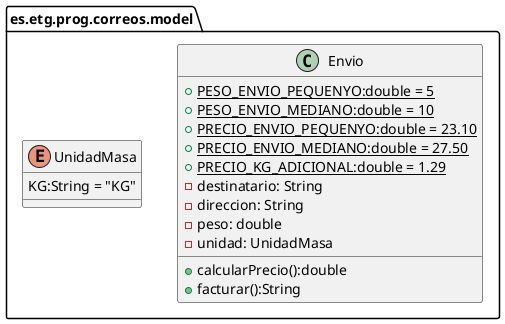@startuml

set namespaceSeparator none
package es.etg.prog.correos.model{
    class Envio{
        +{static} PESO_ENVIO_PEQUENYO:double = 5
        +{static} PESO_ENVIO_MEDIANO:double = 10
        +{static} PRECIO_ENVIO_PEQUENYO:double = 23.10
        +{static} PRECIO_ENVIO_MEDIANO:double = 27.50
        +{static} PRECIO_KG_ADICIONAL:double = 1.29
        -destinatario: String
        -direccion: String
        -peso: double
        -unidad: UnidadMasa

        +calcularPrecio():double
        +facturar():String
    }

    enum UnidadMasa{
        KG:String = "KG"
    }

}

@enduml